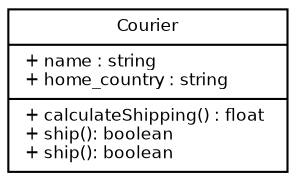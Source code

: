 digraph Couriers {
  fontname = "Bitstream Vera Sans"
  fontsize = 8

  node [
  fontname = "Bitstream Vera Sans"
  fontsize = 8
  shape = "record"
  ]

  edge [
  arrowtail = "empty"
  ]

  Courier [
    # label = "{Courier|+ name : string\l+ home_country : string\l|+ calculateShipping() : float\l+ ship(): boolean\l}"
    label = "{
      Courier
      |+ name : string \
      \l+ home_country : string\l
      |
      + calculateShipping() : float \
      \l+ ship(): boolean \
      \l+ ship(): boolean\l
    }"
  ]

}
